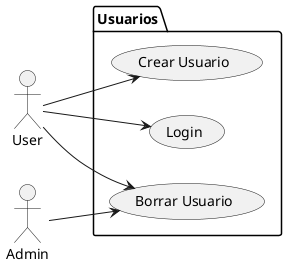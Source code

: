 @startuml

left to right direction


actor User as U
actor Admin as A

package Usuarios{

    usecase "Crear Usuario" as UC1
    usecase "Login" as UC2
    usecase "Borrar Usuario" as UC3

}

U --> UC1
U --> UC2

A --> UC3
U --> UC3

@enduml